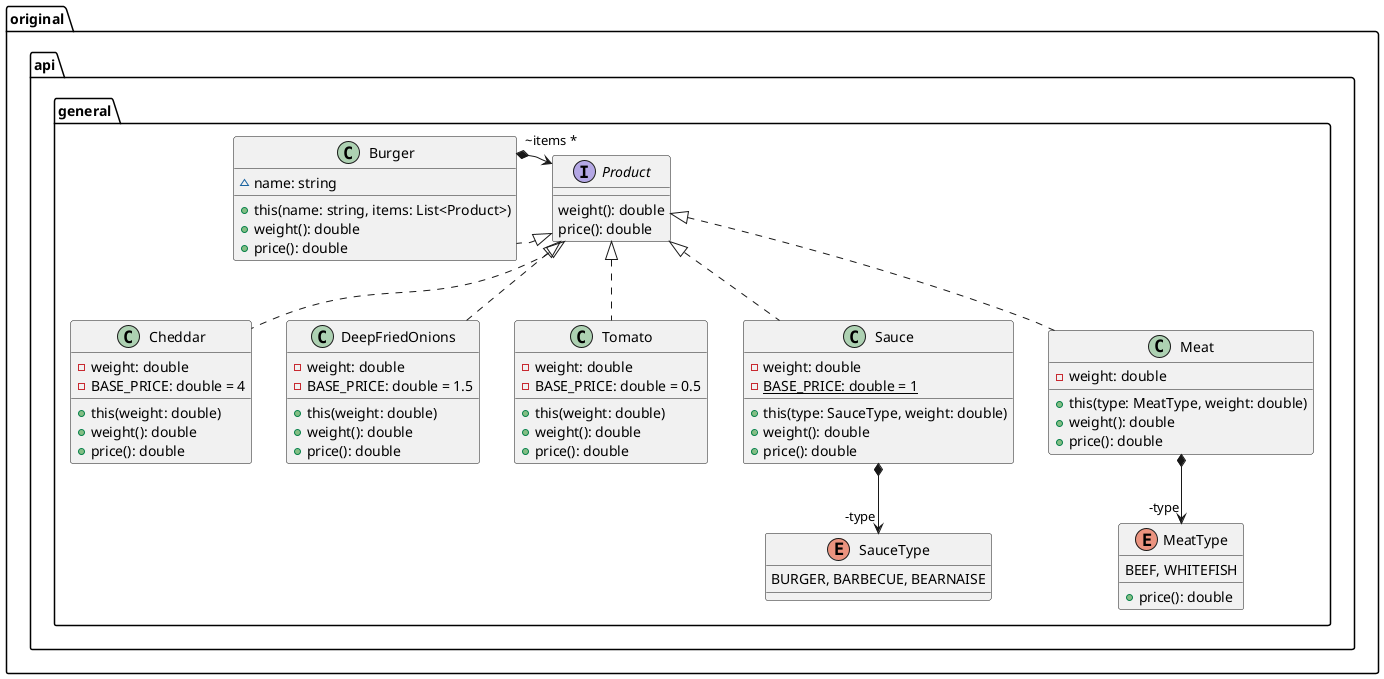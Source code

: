 @startuml classdiagram
package original.api.general {

    interface Product {
        weight(): double
        price(): double
    }

    enum SauceType {
        BURGER, BARBECUE, BEARNAISE
    }

    enum MeatType {
        BEEF, WHITEFISH
        + price(): double
    }

    class Cheddar implements Product {
        - weight: double
        - BASE_PRICE: double = 4
        + this(weight: double)
        + weight(): double
        + price(): double
    }

    class DeepFriedOnions implements Product {
        - weight: double
        - BASE_PRICE: double = 1.5
        + this(weight: double)
        + weight(): double
        + price(): double
    }

    class Tomato implements Product {
        - weight: double
        - BASE_PRICE: double = 0.5
        + this(weight: double)
        + weight(): double
        + price(): double
    }

    class Sauce implements Product {
        - weight: double
        - {static} BASE_PRICE: double = 1
        + this(type: SauceType, weight: double)
        + weight(): double
        + price(): double
    }
    Sauce *--> "-type" SauceType

    class Meat implements Product {
        - weight: double
        + this(type: MeatType, weight: double)
        + weight(): double
        + price(): double
    }
    Meat *--> "-type" MeatType

    class Burger implements Product {
        ~ name: string
        + this(name: string, items: List<Product>)
        + weight(): double
        + price(): double
    }
    Burger *-> "~items *" Product
}
@enduml
